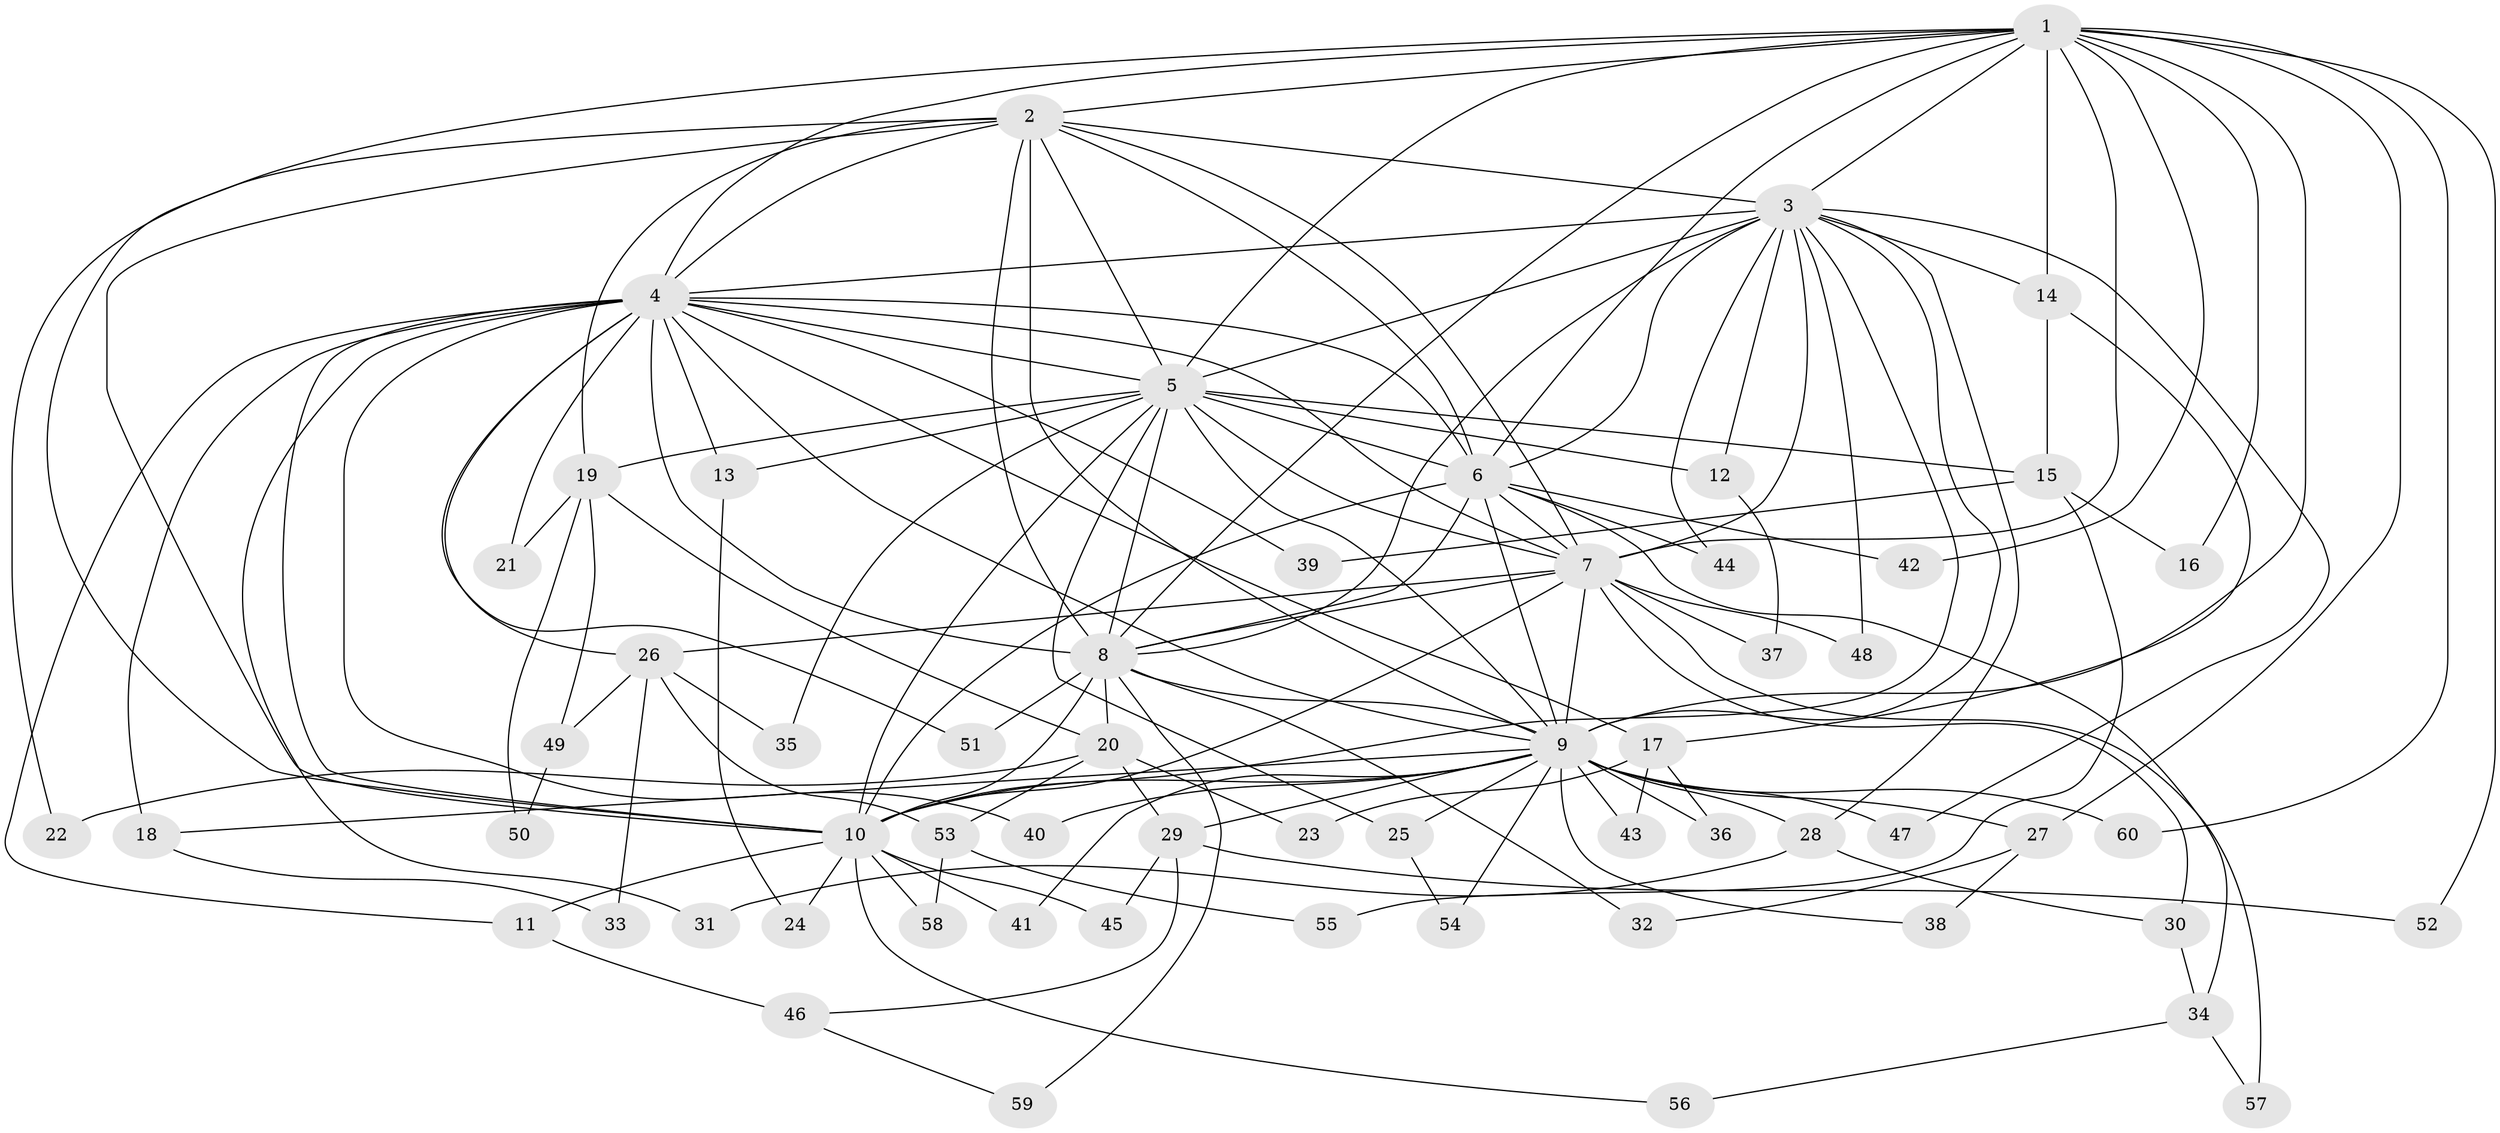 // coarse degree distribution, {9: 0.023255813953488372, 17: 0.023255813953488372, 12: 0.06976744186046512, 13: 0.023255813953488372, 3: 0.20930232558139536, 2: 0.3953488372093023, 5: 0.09302325581395349, 6: 0.023255813953488372, 4: 0.09302325581395349, 18: 0.023255813953488372, 10: 0.023255813953488372}
// Generated by graph-tools (version 1.1) at 2025/36/03/04/25 23:36:15]
// undirected, 60 vertices, 145 edges
graph export_dot {
  node [color=gray90,style=filled];
  1;
  2;
  3;
  4;
  5;
  6;
  7;
  8;
  9;
  10;
  11;
  12;
  13;
  14;
  15;
  16;
  17;
  18;
  19;
  20;
  21;
  22;
  23;
  24;
  25;
  26;
  27;
  28;
  29;
  30;
  31;
  32;
  33;
  34;
  35;
  36;
  37;
  38;
  39;
  40;
  41;
  42;
  43;
  44;
  45;
  46;
  47;
  48;
  49;
  50;
  51;
  52;
  53;
  54;
  55;
  56;
  57;
  58;
  59;
  60;
  1 -- 2;
  1 -- 3;
  1 -- 4;
  1 -- 5;
  1 -- 6;
  1 -- 7;
  1 -- 8;
  1 -- 9;
  1 -- 10;
  1 -- 14;
  1 -- 16;
  1 -- 27;
  1 -- 42;
  1 -- 52;
  1 -- 60;
  2 -- 3;
  2 -- 4;
  2 -- 5;
  2 -- 6;
  2 -- 7;
  2 -- 8;
  2 -- 9;
  2 -- 10;
  2 -- 19;
  2 -- 22;
  3 -- 4;
  3 -- 5;
  3 -- 6;
  3 -- 7;
  3 -- 8;
  3 -- 9;
  3 -- 10;
  3 -- 12;
  3 -- 14;
  3 -- 28;
  3 -- 44;
  3 -- 47;
  3 -- 48;
  4 -- 5;
  4 -- 6;
  4 -- 7;
  4 -- 8;
  4 -- 9;
  4 -- 10;
  4 -- 11;
  4 -- 13;
  4 -- 17;
  4 -- 18;
  4 -- 21;
  4 -- 26;
  4 -- 31;
  4 -- 39;
  4 -- 40;
  4 -- 51;
  5 -- 6;
  5 -- 7;
  5 -- 8;
  5 -- 9;
  5 -- 10;
  5 -- 12;
  5 -- 13;
  5 -- 15;
  5 -- 19;
  5 -- 25;
  5 -- 35;
  6 -- 7;
  6 -- 8;
  6 -- 9;
  6 -- 10;
  6 -- 34;
  6 -- 42;
  6 -- 44;
  7 -- 8;
  7 -- 9;
  7 -- 10;
  7 -- 26;
  7 -- 30;
  7 -- 37;
  7 -- 48;
  7 -- 57;
  8 -- 9;
  8 -- 10;
  8 -- 20;
  8 -- 32;
  8 -- 51;
  8 -- 59;
  9 -- 10;
  9 -- 18;
  9 -- 25;
  9 -- 27;
  9 -- 28;
  9 -- 29;
  9 -- 36;
  9 -- 38;
  9 -- 40;
  9 -- 41;
  9 -- 43;
  9 -- 47;
  9 -- 54;
  9 -- 60;
  10 -- 11;
  10 -- 24;
  10 -- 41;
  10 -- 45;
  10 -- 56;
  10 -- 58;
  11 -- 46;
  12 -- 37;
  13 -- 24;
  14 -- 15;
  14 -- 17;
  15 -- 16;
  15 -- 39;
  15 -- 55;
  17 -- 23;
  17 -- 36;
  17 -- 43;
  18 -- 33;
  19 -- 20;
  19 -- 21;
  19 -- 49;
  19 -- 50;
  20 -- 22;
  20 -- 23;
  20 -- 29;
  20 -- 53;
  25 -- 54;
  26 -- 33;
  26 -- 35;
  26 -- 49;
  26 -- 53;
  27 -- 32;
  27 -- 38;
  28 -- 30;
  28 -- 31;
  29 -- 45;
  29 -- 46;
  29 -- 52;
  30 -- 34;
  34 -- 56;
  34 -- 57;
  46 -- 59;
  49 -- 50;
  53 -- 55;
  53 -- 58;
}
